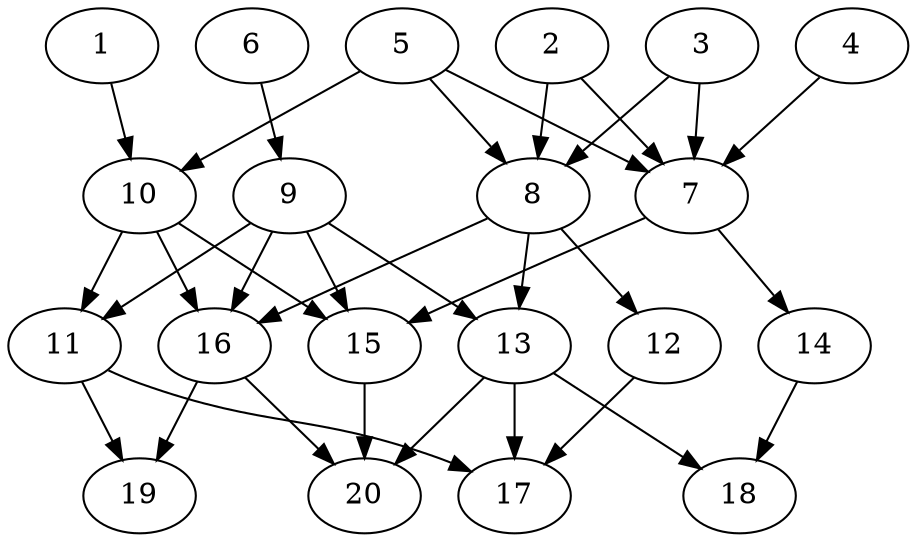 // DAG automatically generated by daggen at Tue Jul 23 14:29:39 2019
// ./daggen --dot -n 20 --ccr 0.4 --fat 0.7 --regular 0.5 --density 0.7 --mindata 5242880 --maxdata 52428800 
digraph G {
  1 [size="72409600", alpha="0.17", expect_size="28963840"] 
  1 -> 10 [size ="28963840"]
  2 [size="52884480", alpha="0.01", expect_size="21153792"] 
  2 -> 7 [size ="21153792"]
  2 -> 8 [size ="21153792"]
  3 [size="23667200", alpha="0.05", expect_size="9466880"] 
  3 -> 7 [size ="9466880"]
  3 -> 8 [size ="9466880"]
  4 [size="114078720", alpha="0.01", expect_size="45631488"] 
  4 -> 7 [size ="45631488"]
  5 [size="37178880", alpha="0.07", expect_size="14871552"] 
  5 -> 7 [size ="14871552"]
  5 -> 8 [size ="14871552"]
  5 -> 10 [size ="14871552"]
  6 [size="41356800", alpha="0.14", expect_size="16542720"] 
  6 -> 9 [size ="16542720"]
  7 [size="17661440", alpha="0.14", expect_size="7064576"] 
  7 -> 14 [size ="7064576"]
  7 -> 15 [size ="7064576"]
  8 [size="130488320", alpha="0.02", expect_size="52195328"] 
  8 -> 12 [size ="52195328"]
  8 -> 13 [size ="52195328"]
  8 -> 16 [size ="52195328"]
  9 [size="95623680", alpha="0.07", expect_size="38249472"] 
  9 -> 11 [size ="38249472"]
  9 -> 13 [size ="38249472"]
  9 -> 15 [size ="38249472"]
  9 -> 16 [size ="38249472"]
  10 [size="14952960", alpha="0.13", expect_size="5981184"] 
  10 -> 11 [size ="5981184"]
  10 -> 15 [size ="5981184"]
  10 -> 16 [size ="5981184"]
  11 [size="53770240", alpha="0.18", expect_size="21508096"] 
  11 -> 17 [size ="21508096"]
  11 -> 19 [size ="21508096"]
  12 [size="38702080", alpha="0.00", expect_size="15480832"] 
  12 -> 17 [size ="15480832"]
  13 [size="42583040", alpha="0.07", expect_size="17033216"] 
  13 -> 17 [size ="17033216"]
  13 -> 18 [size ="17033216"]
  13 -> 20 [size ="17033216"]
  14 [size="74321920", alpha="0.18", expect_size="29728768"] 
  14 -> 18 [size ="29728768"]
  15 [size="82567680", alpha="0.15", expect_size="33027072"] 
  15 -> 20 [size ="33027072"]
  16 [size="124633600", alpha="0.14", expect_size="49853440"] 
  16 -> 19 [size ="49853440"]
  16 -> 20 [size ="49853440"]
  17 [size="87536640", alpha="0.18", expect_size="35014656"] 
  18 [size="50094080", alpha="0.08", expect_size="20037632"] 
  19 [size="59630080", alpha="0.16", expect_size="23852032"] 
  20 [size="100595200", alpha="0.07", expect_size="40238080"] 
}
